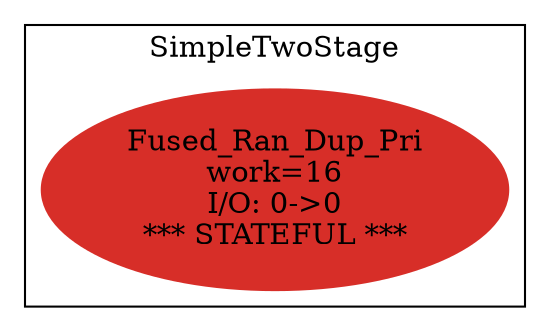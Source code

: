 digraph streamit {
size="6.5,9"
subgraph cluster_node1 {
 color = black

 label="SimpleTwoStage";
node2 [ label="Fused_Ran_Dup_Pri\nwork=16\nI/O: 0->0\n*** STATEFUL ***" color="0.00555,0.81,0.84" style="filled" ]
}
}
